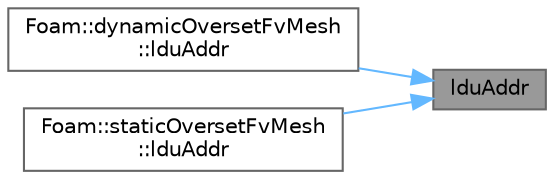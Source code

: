 digraph "lduAddr"
{
 // LATEX_PDF_SIZE
  bgcolor="transparent";
  edge [fontname=Helvetica,fontsize=10,labelfontname=Helvetica,labelfontsize=10];
  node [fontname=Helvetica,fontsize=10,shape=box,height=0.2,width=0.4];
  rankdir="RL";
  Node1 [id="Node000001",label="lduAddr",height=0.2,width=0.4,color="gray40", fillcolor="grey60", style="filled", fontcolor="black",tooltip=" "];
  Node1 -> Node2 [id="edge1_Node000001_Node000002",dir="back",color="steelblue1",style="solid",tooltip=" "];
  Node2 [id="Node000002",label="Foam::dynamicOversetFvMesh\l::lduAddr",height=0.2,width=0.4,color="grey40", fillcolor="white", style="filled",URL="$classFoam_1_1dynamicOversetFvMesh.html#ab84bc343e2af910b6a560dd70aa3b4c2",tooltip=" "];
  Node1 -> Node3 [id="edge2_Node000001_Node000003",dir="back",color="steelblue1",style="solid",tooltip=" "];
  Node3 [id="Node000003",label="Foam::staticOversetFvMesh\l::lduAddr",height=0.2,width=0.4,color="grey40", fillcolor="white", style="filled",URL="$classFoam_1_1staticOversetFvMesh.html#ab84bc343e2af910b6a560dd70aa3b4c2",tooltip=" "];
}
